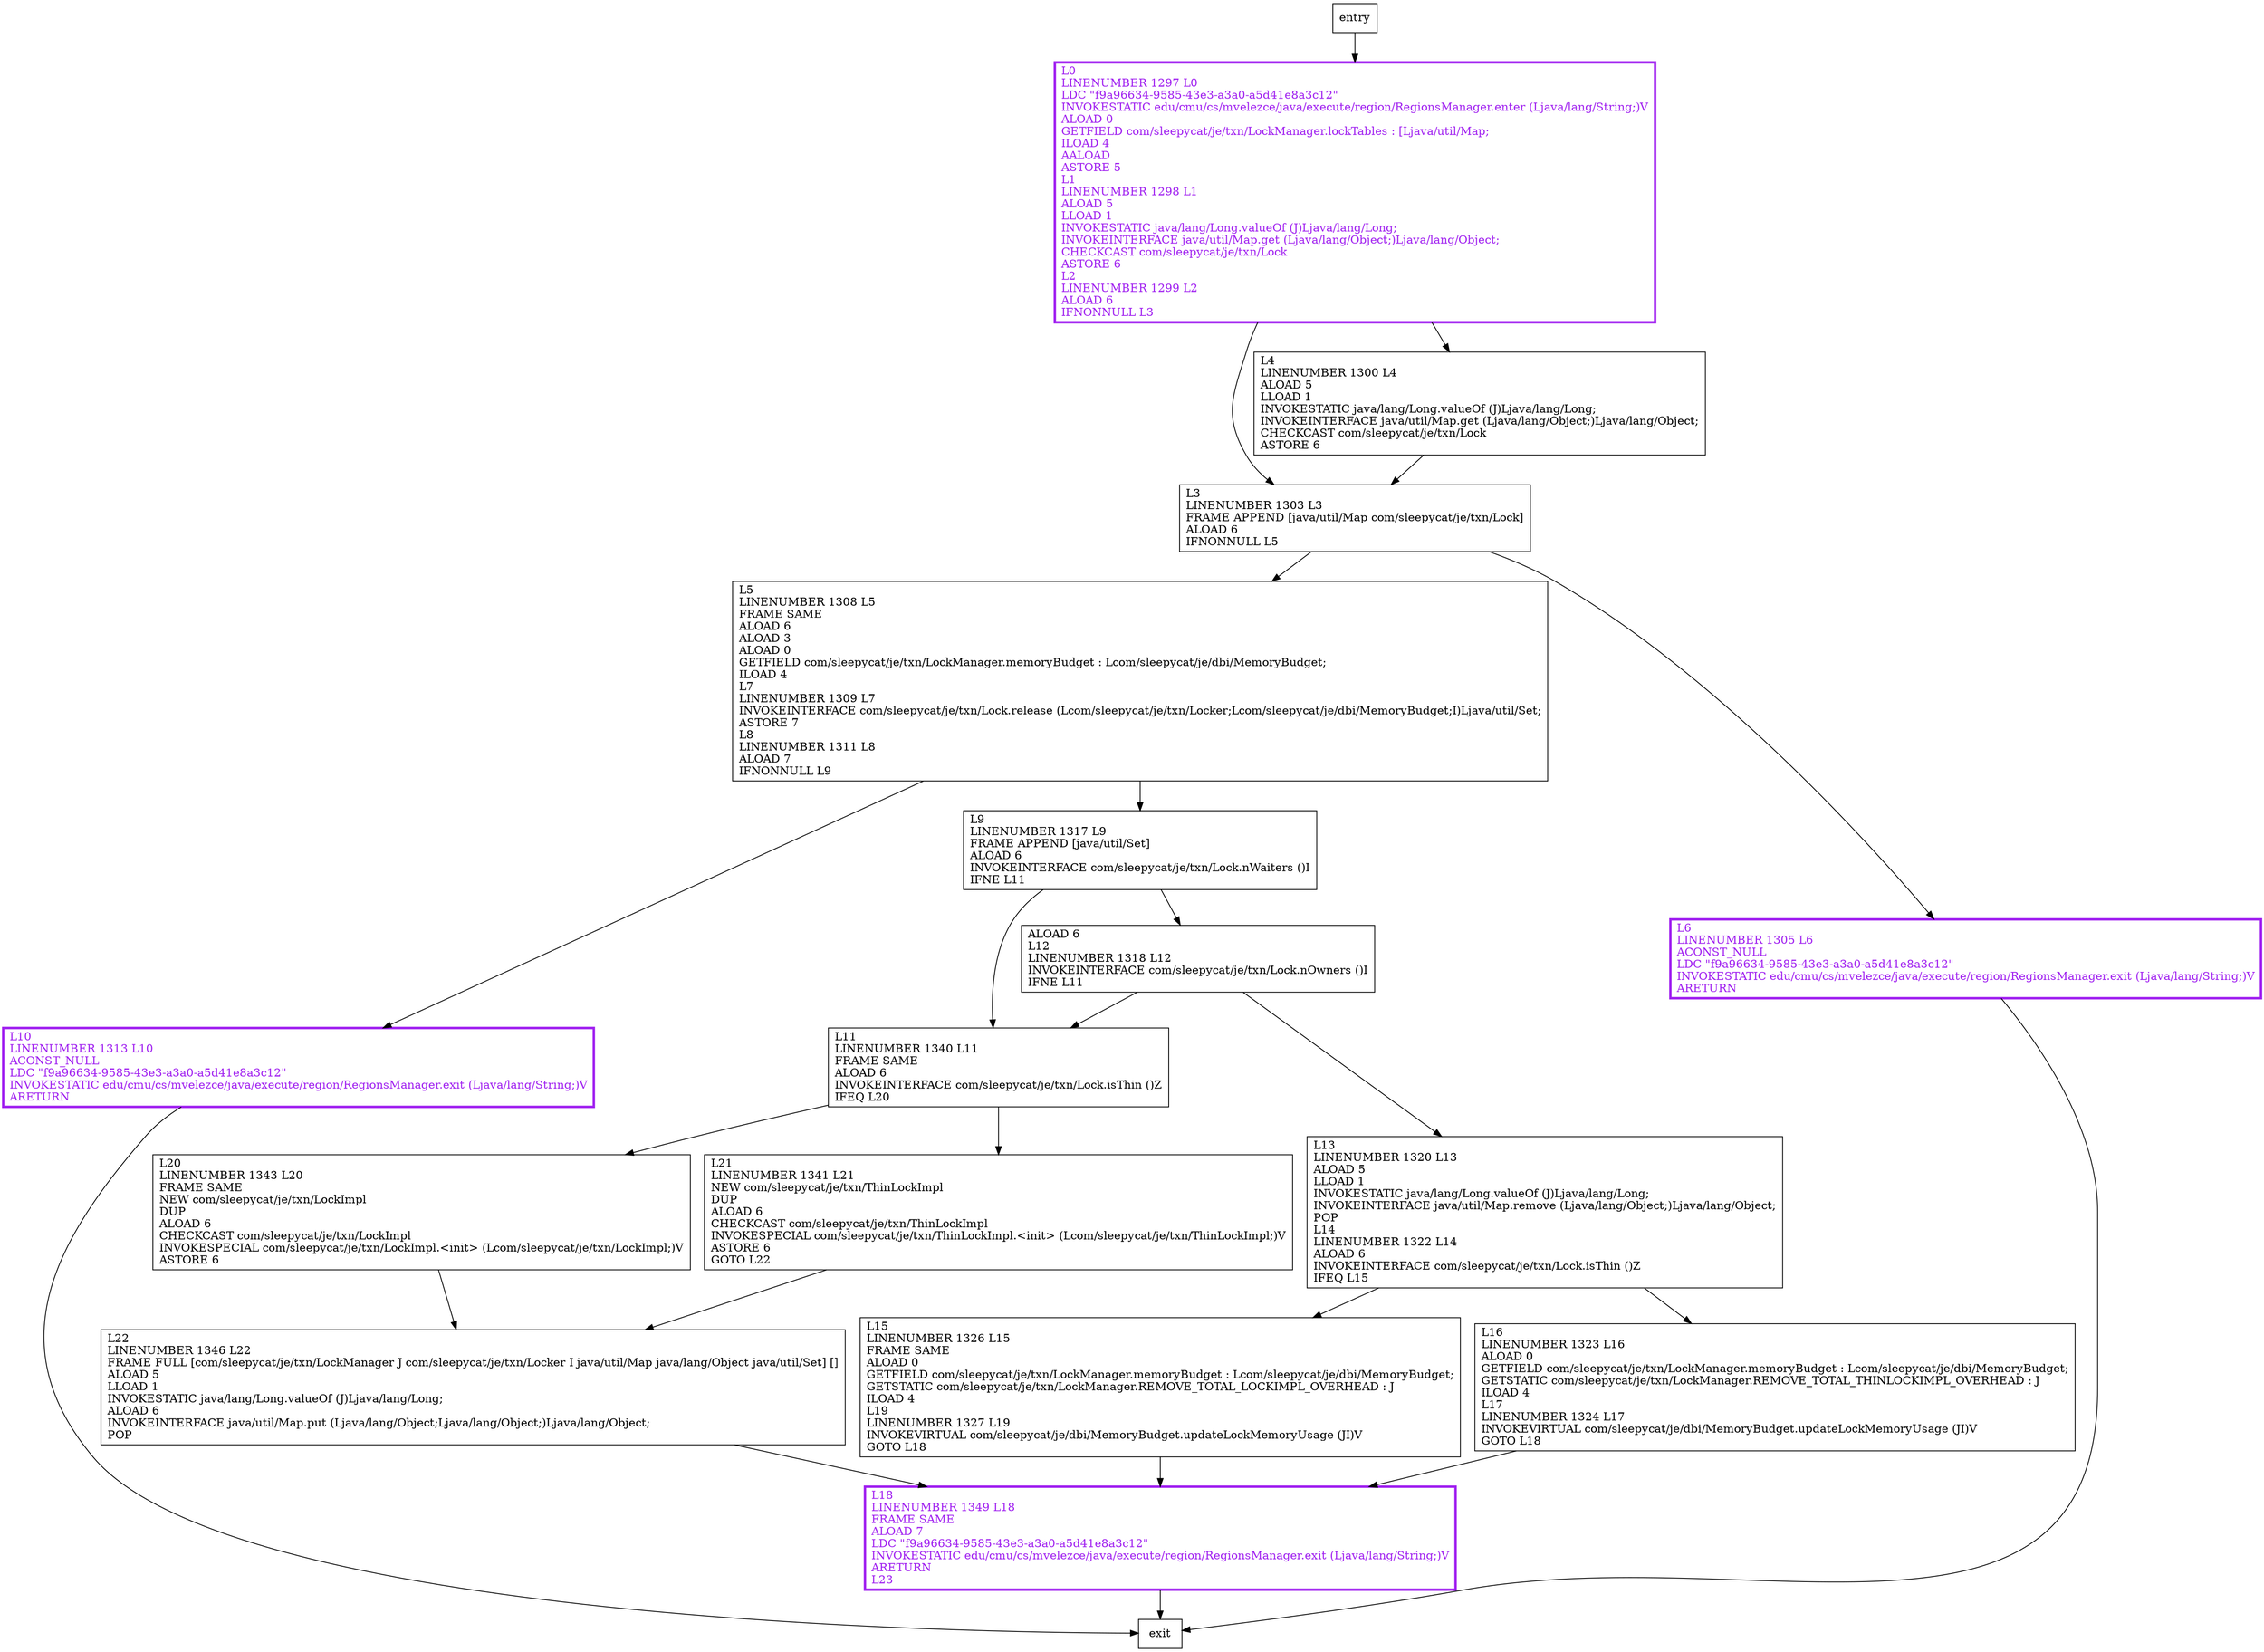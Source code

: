 digraph releaseAndFindNotifyTargetsInternal {
node [shape=record];
2074976146 [label="L5\lLINENUMBER 1308 L5\lFRAME SAME\lALOAD 6\lALOAD 3\lALOAD 0\lGETFIELD com/sleepycat/je/txn/LockManager.memoryBudget : Lcom/sleepycat/je/dbi/MemoryBudget;\lILOAD 4\lL7\lLINENUMBER 1309 L7\lINVOKEINTERFACE com/sleepycat/je/txn/Lock.release (Lcom/sleepycat/je/txn/Locker;Lcom/sleepycat/je/dbi/MemoryBudget;I)Ljava/util/Set;\lASTORE 7\lL8\lLINENUMBER 1311 L8\lALOAD 7\lIFNONNULL L9\l"];
1264014346 [label="ALOAD 6\lL12\lLINENUMBER 1318 L12\lINVOKEINTERFACE com/sleepycat/je/txn/Lock.nOwners ()I\lIFNE L11\l"];
874815975 [label="L3\lLINENUMBER 1303 L3\lFRAME APPEND [java/util/Map com/sleepycat/je/txn/Lock]\lALOAD 6\lIFNONNULL L5\l"];
1813289265 [label="L10\lLINENUMBER 1313 L10\lACONST_NULL\lLDC \"f9a96634-9585-43e3-a3a0-a5d41e8a3c12\"\lINVOKESTATIC edu/cmu/cs/mvelezce/java/execute/region/RegionsManager.exit (Ljava/lang/String;)V\lARETURN\l"];
2081369440 [label="L20\lLINENUMBER 1343 L20\lFRAME SAME\lNEW com/sleepycat/je/txn/LockImpl\lDUP\lALOAD 6\lCHECKCAST com/sleepycat/je/txn/LockImpl\lINVOKESPECIAL com/sleepycat/je/txn/LockImpl.\<init\> (Lcom/sleepycat/je/txn/LockImpl;)V\lASTORE 6\l"];
1621158881 [label="L0\lLINENUMBER 1297 L0\lLDC \"f9a96634-9585-43e3-a3a0-a5d41e8a3c12\"\lINVOKESTATIC edu/cmu/cs/mvelezce/java/execute/region/RegionsManager.enter (Ljava/lang/String;)V\lALOAD 0\lGETFIELD com/sleepycat/je/txn/LockManager.lockTables : [Ljava/util/Map;\lILOAD 4\lAALOAD\lASTORE 5\lL1\lLINENUMBER 1298 L1\lALOAD 5\lLLOAD 1\lINVOKESTATIC java/lang/Long.valueOf (J)Ljava/lang/Long;\lINVOKEINTERFACE java/util/Map.get (Ljava/lang/Object;)Ljava/lang/Object;\lCHECKCAST com/sleepycat/je/txn/Lock\lASTORE 6\lL2\lLINENUMBER 1299 L2\lALOAD 6\lIFNONNULL L3\l"];
1611452732 [label="L4\lLINENUMBER 1300 L4\lALOAD 5\lLLOAD 1\lINVOKESTATIC java/lang/Long.valueOf (J)Ljava/lang/Long;\lINVOKEINTERFACE java/util/Map.get (Ljava/lang/Object;)Ljava/lang/Object;\lCHECKCAST com/sleepycat/je/txn/Lock\lASTORE 6\l"];
1289289873 [label="L21\lLINENUMBER 1341 L21\lNEW com/sleepycat/je/txn/ThinLockImpl\lDUP\lALOAD 6\lCHECKCAST com/sleepycat/je/txn/ThinLockImpl\lINVOKESPECIAL com/sleepycat/je/txn/ThinLockImpl.\<init\> (Lcom/sleepycat/je/txn/ThinLockImpl;)V\lASTORE 6\lGOTO L22\l"];
2100176106 [label="L9\lLINENUMBER 1317 L9\lFRAME APPEND [java/util/Set]\lALOAD 6\lINVOKEINTERFACE com/sleepycat/je/txn/Lock.nWaiters ()I\lIFNE L11\l"];
1165098287 [label="L22\lLINENUMBER 1346 L22\lFRAME FULL [com/sleepycat/je/txn/LockManager J com/sleepycat/je/txn/Locker I java/util/Map java/lang/Object java/util/Set] []\lALOAD 5\lLLOAD 1\lINVOKESTATIC java/lang/Long.valueOf (J)Ljava/lang/Long;\lALOAD 6\lINVOKEINTERFACE java/util/Map.put (Ljava/lang/Object;Ljava/lang/Object;)Ljava/lang/Object;\lPOP\l"];
1535788384 [label="L15\lLINENUMBER 1326 L15\lFRAME SAME\lALOAD 0\lGETFIELD com/sleepycat/je/txn/LockManager.memoryBudget : Lcom/sleepycat/je/dbi/MemoryBudget;\lGETSTATIC com/sleepycat/je/txn/LockManager.REMOVE_TOTAL_LOCKIMPL_OVERHEAD : J\lILOAD 4\lL19\lLINENUMBER 1327 L19\lINVOKEVIRTUAL com/sleepycat/je/dbi/MemoryBudget.updateLockMemoryUsage (JI)V\lGOTO L18\l"];
713866527 [label="L18\lLINENUMBER 1349 L18\lFRAME SAME\lALOAD 7\lLDC \"f9a96634-9585-43e3-a3a0-a5d41e8a3c12\"\lINVOKESTATIC edu/cmu/cs/mvelezce/java/execute/region/RegionsManager.exit (Ljava/lang/String;)V\lARETURN\lL23\l"];
481660934 [label="L6\lLINENUMBER 1305 L6\lACONST_NULL\lLDC \"f9a96634-9585-43e3-a3a0-a5d41e8a3c12\"\lINVOKESTATIC edu/cmu/cs/mvelezce/java/execute/region/RegionsManager.exit (Ljava/lang/String;)V\lARETURN\l"];
1544618261 [label="L11\lLINENUMBER 1340 L11\lFRAME SAME\lALOAD 6\lINVOKEINTERFACE com/sleepycat/je/txn/Lock.isThin ()Z\lIFEQ L20\l"];
256369716 [label="L16\lLINENUMBER 1323 L16\lALOAD 0\lGETFIELD com/sleepycat/je/txn/LockManager.memoryBudget : Lcom/sleepycat/je/dbi/MemoryBudget;\lGETSTATIC com/sleepycat/je/txn/LockManager.REMOVE_TOTAL_THINLOCKIMPL_OVERHEAD : J\lILOAD 4\lL17\lLINENUMBER 1324 L17\lINVOKEVIRTUAL com/sleepycat/je/dbi/MemoryBudget.updateLockMemoryUsage (JI)V\lGOTO L18\l"];
1196564734 [label="L13\lLINENUMBER 1320 L13\lALOAD 5\lLLOAD 1\lINVOKESTATIC java/lang/Long.valueOf (J)Ljava/lang/Long;\lINVOKEINTERFACE java/util/Map.remove (Ljava/lang/Object;)Ljava/lang/Object;\lPOP\lL14\lLINENUMBER 1322 L14\lALOAD 6\lINVOKEINTERFACE com/sleepycat/je/txn/Lock.isThin ()Z\lIFEQ L15\l"];
entry;
exit;
2074976146 -> 2100176106
2074976146 -> 1813289265
1264014346 -> 1544618261
1264014346 -> 1196564734
874815975 -> 2074976146
874815975 -> 481660934
1813289265 -> exit
2081369440 -> 1165098287
1621158881 -> 874815975
1621158881 -> 1611452732
1611452732 -> 874815975
1289289873 -> 1165098287
entry -> 1621158881
2100176106 -> 1264014346
2100176106 -> 1544618261
1165098287 -> 713866527
1535788384 -> 713866527
713866527 -> exit
481660934 -> exit
1544618261 -> 1289289873
1544618261 -> 2081369440
256369716 -> 713866527
1196564734 -> 1535788384
1196564734 -> 256369716
1813289265[fontcolor="purple", penwidth=3, color="purple"];
713866527[fontcolor="purple", penwidth=3, color="purple"];
481660934[fontcolor="purple", penwidth=3, color="purple"];
1621158881[fontcolor="purple", penwidth=3, color="purple"];
}
